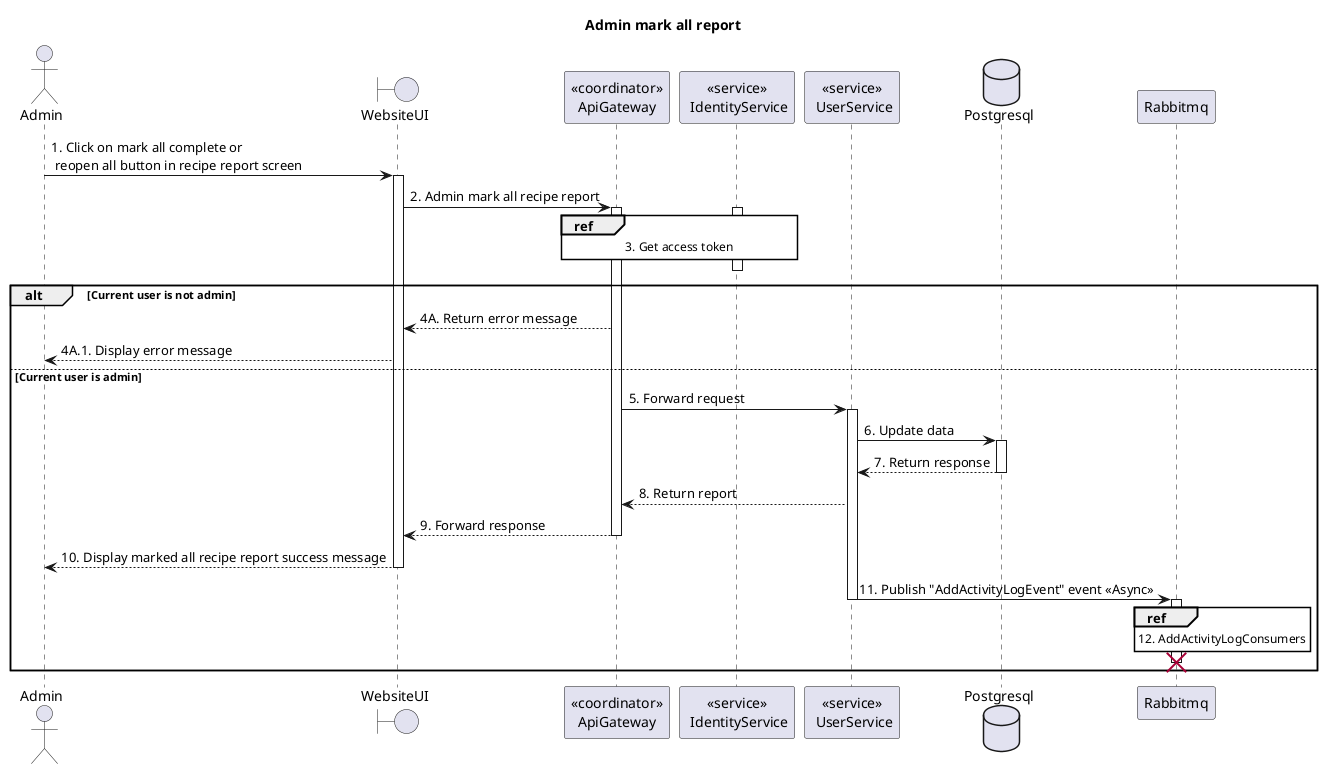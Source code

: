 @startuml Sequence
title "Admin mark all report"

' Style section
<style>
  sequenceDiagram {
    reference {
      BackGroundColor white
    }
}
</style>

actor Admin
boundary WebsiteUI
participant "<<coordinator>>\nApiGateway" as ApiGateway
participant "<<service>>\n IdentityService" as IdentityService
participant "<<service>>\n UserService" as UserService
database Postgresql

Admin -> WebsiteUI ++: 1. Click on mark all complete or \n reopen all button in recipe report screen
WebsiteUI -> ApiGateway ++: 2. Admin mark all recipe report

activate IdentityService
ref over ApiGateway, IdentityService: 3. Get access token
ApiGateway -[hidden]-> IdentityService
deactivate IdentityService

alt Current user is not admin
    WebsiteUI <-- ApiGateway: 4A. Return error message
    Admin <-- WebsiteUI: 4A.1. Display error message
else Current user is admin
    ApiGateway -> UserService ++: 5. Forward request
    UserService -> Postgresql++: 6. Update data
    UserService <-- Postgresql--: 7. Return response
    ApiGateway <-- UserService: 8. Return report
    WebsiteUI <-- ApiGateway--: 9. Forward response
    Admin <-- WebsiteUI--: 10. Display marked all recipe report success message
    UserService -> Rabbitmq: 11. Publish "AddActivityLogEvent" event <<Async>>
    deactivate UserService
    activate Rabbitmq
    ref over Rabbitmq: 12. AddActivityLogConsumers
    Rabbitmq -[hidden]> 
    destroy Rabbitmq
end alt
@enduml
